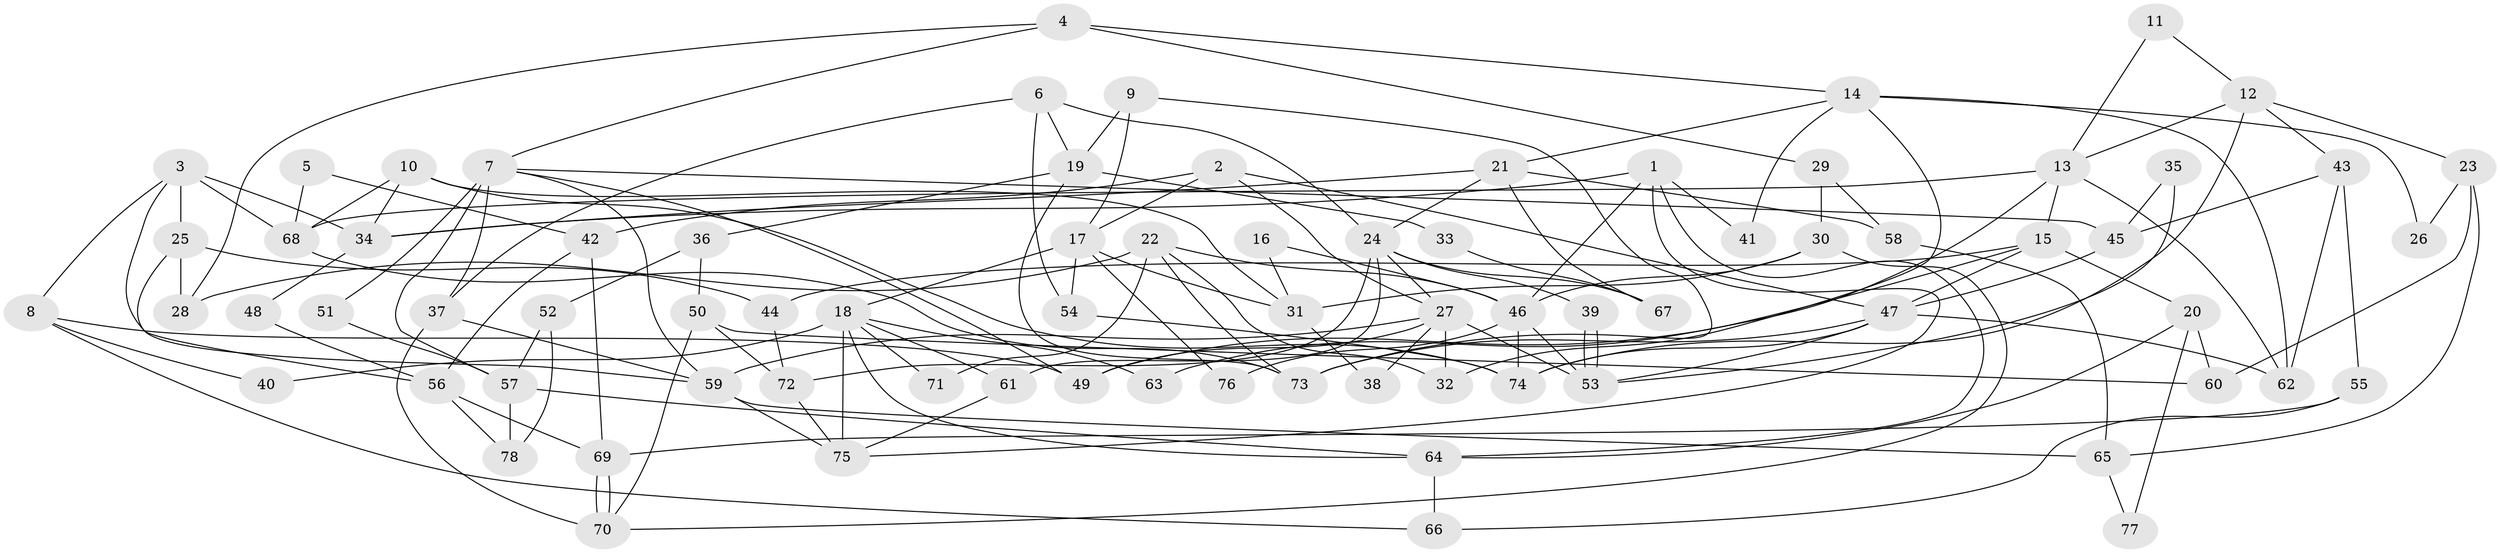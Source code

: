 // Generated by graph-tools (version 1.1) at 2025/11/02/27/25 16:11:20]
// undirected, 78 vertices, 156 edges
graph export_dot {
graph [start="1"]
  node [color=gray90,style=filled];
  1;
  2;
  3;
  4;
  5;
  6;
  7;
  8;
  9;
  10;
  11;
  12;
  13;
  14;
  15;
  16;
  17;
  18;
  19;
  20;
  21;
  22;
  23;
  24;
  25;
  26;
  27;
  28;
  29;
  30;
  31;
  32;
  33;
  34;
  35;
  36;
  37;
  38;
  39;
  40;
  41;
  42;
  43;
  44;
  45;
  46;
  47;
  48;
  49;
  50;
  51;
  52;
  53;
  54;
  55;
  56;
  57;
  58;
  59;
  60;
  61;
  62;
  63;
  64;
  65;
  66;
  67;
  68;
  69;
  70;
  71;
  72;
  73;
  74;
  75;
  76;
  77;
  78;
  1 -- 46;
  1 -- 64;
  1 -- 34;
  1 -- 41;
  1 -- 75;
  2 -- 27;
  2 -- 17;
  2 -- 42;
  2 -- 47;
  3 -- 68;
  3 -- 59;
  3 -- 8;
  3 -- 25;
  3 -- 34;
  4 -- 14;
  4 -- 7;
  4 -- 28;
  4 -- 29;
  5 -- 42;
  5 -- 68;
  6 -- 54;
  6 -- 37;
  6 -- 19;
  6 -- 24;
  7 -- 59;
  7 -- 49;
  7 -- 37;
  7 -- 45;
  7 -- 51;
  7 -- 57;
  8 -- 49;
  8 -- 40;
  8 -- 66;
  9 -- 73;
  9 -- 19;
  9 -- 17;
  10 -- 34;
  10 -- 74;
  10 -- 31;
  10 -- 68;
  11 -- 13;
  11 -- 12;
  12 -- 13;
  12 -- 74;
  12 -- 23;
  12 -- 43;
  13 -- 62;
  13 -- 68;
  13 -- 15;
  13 -- 63;
  14 -- 62;
  14 -- 21;
  14 -- 26;
  14 -- 32;
  14 -- 41;
  15 -- 47;
  15 -- 20;
  15 -- 44;
  15 -- 49;
  16 -- 46;
  16 -- 31;
  17 -- 18;
  17 -- 31;
  17 -- 54;
  17 -- 76;
  18 -- 61;
  18 -- 64;
  18 -- 40;
  18 -- 63;
  18 -- 71;
  18 -- 75;
  19 -- 73;
  19 -- 33;
  19 -- 36;
  20 -- 64;
  20 -- 60;
  20 -- 77;
  21 -- 24;
  21 -- 34;
  21 -- 58;
  21 -- 67;
  22 -- 32;
  22 -- 28;
  22 -- 46;
  22 -- 71;
  22 -- 73;
  23 -- 65;
  23 -- 26;
  23 -- 60;
  24 -- 27;
  24 -- 39;
  24 -- 61;
  24 -- 67;
  24 -- 72;
  25 -- 44;
  25 -- 28;
  25 -- 56;
  27 -- 59;
  27 -- 53;
  27 -- 32;
  27 -- 38;
  27 -- 49;
  29 -- 30;
  29 -- 58;
  30 -- 70;
  30 -- 31;
  30 -- 46;
  31 -- 38;
  33 -- 67;
  34 -- 48;
  35 -- 53;
  35 -- 45;
  36 -- 50;
  36 -- 52;
  37 -- 70;
  37 -- 59;
  39 -- 53;
  39 -- 53;
  42 -- 69;
  42 -- 56;
  43 -- 45;
  43 -- 55;
  43 -- 62;
  44 -- 72;
  45 -- 47;
  46 -- 53;
  46 -- 74;
  46 -- 76;
  47 -- 53;
  47 -- 62;
  47 -- 73;
  47 -- 74;
  48 -- 56;
  50 -- 72;
  50 -- 60;
  50 -- 70;
  51 -- 57;
  52 -- 78;
  52 -- 57;
  54 -- 74;
  55 -- 69;
  55 -- 66;
  56 -- 69;
  56 -- 78;
  57 -- 64;
  57 -- 78;
  58 -- 65;
  59 -- 75;
  59 -- 65;
  61 -- 75;
  64 -- 66;
  65 -- 77;
  68 -- 73;
  69 -- 70;
  69 -- 70;
  72 -- 75;
}
